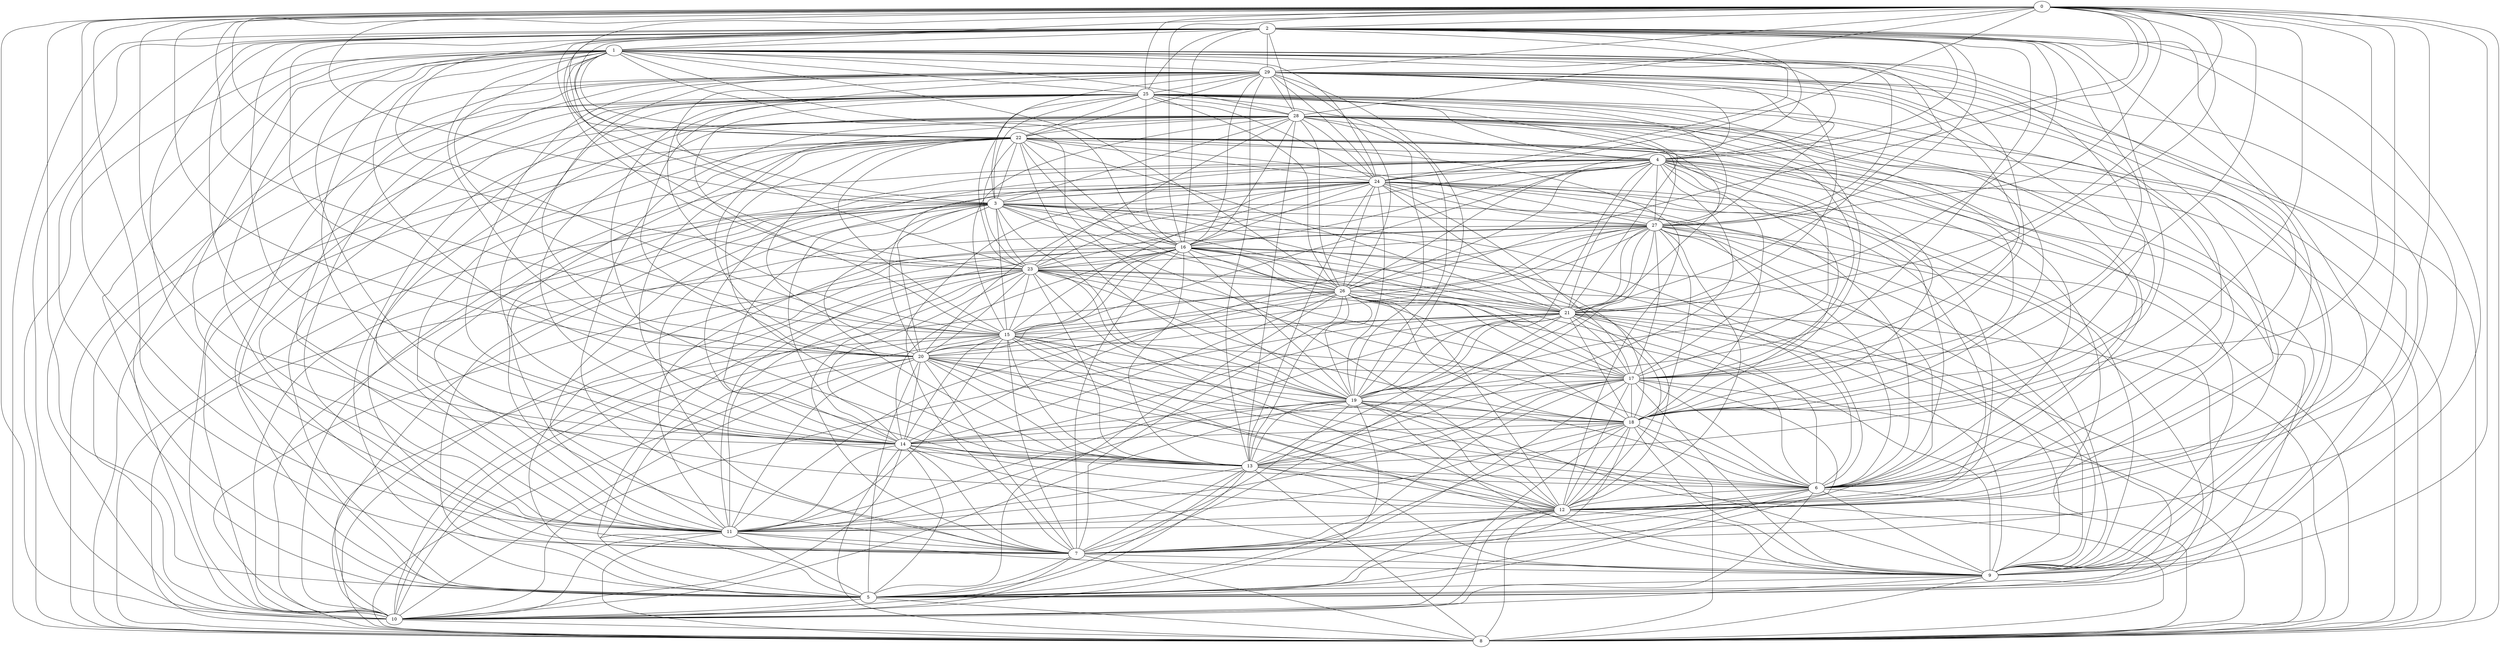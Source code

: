 graph G {
0[label="0"]
1[label="1"]
2[label="2"]
3[label="3"]
4[label="4"]
5[label="5"]
6[label="6"]
7[label="7"]
8[label="8"]
9[label="9"]
10[label="10"]
11[label="11"]
12[label="12"]
13[label="13"]
14[label="14"]
15[label="15"]
16[label="16"]
17[label="17"]
18[label="18"]
19[label="19"]
20[label="20"]
21[label="21"]
22[label="22"]
23[label="23"]
24[label="24"]
25[label="25"]
26[label="26"]
27[label="27"]
28[label="28"]
29[label="29"]
26 -- 18
15 -- 22
24 -- 16
17 -- 13
22 -- 14
7 -- 9
19 -- 15
26 -- 29
3 -- 6
10 -- 11
1 -- 19
28 -- 29
4 -- 17
6 -- 14
20 -- 26
21 -- 23
18 -- 24
16 -- 21
15 -- 29
7 -- 12
16 -- 4
13 -- 22
21 -- 15
23 -- 29
7 -- 22
16 -- 13
22 -- 10
2 -- 7
28 -- 14
19 -- 8
19 -- 23
18 -- 6
25 -- 21
10 -- 6
11 -- 29
5 -- 14
21 -- 28
0 -- 6
8 -- 18
5 -- 13
11 -- 2
12 -- 28
26 -- 11
10 -- 15
12 -- 10
0 -- 18
25 -- 19
28 -- 18
27 -- 13
11 -- 8
1 -- 27
3 -- 27
22 -- 27
12 -- 2
25 -- 23
15 -- 2
13 -- 4
26 -- 24
2 -- 25
22 -- 11
9 -- 2
17 -- 16
4 -- 25
21 -- 4
0 -- 25
17 -- 19
12 -- 0
16 -- 22
12 -- 25
26 -- 2
2 -- 20
9 -- 24
1 -- 13
9 -- 10
17 -- 21
1 -- 28
14 -- 10
12 -- 17
7 -- 20
29 -- 4
16 -- 2
29 -- 13
22 -- 19
27 -- 28
7 -- 25
28 -- 5
8 -- 14
6 -- 15
6 -- 27
24 -- 25
12 -- 21
15 -- 28
6 -- 24
28 -- 4
14 -- 12
25 -- 8
24 -- 10
23 -- 6
28 -- 16
24 -- 7
29 -- 18
17 -- 27
16 -- 3
26 -- 8
15 -- 1
14 -- 29
8 -- 27
13 -- 15
19 -- 2
5 -- 6
8 -- 21
5 -- 20
15 -- 18
23 -- 28
5 -- 21
5 -- 8
6 -- 12
4 -- 8
24 -- 23
19 -- 9
18 -- 20
16 -- 9
24 -- 27
25 -- 13
4 -- 14
8 -- 20
5 -- 0
3 -- 0
25 -- 16
3 -- 19
16 -- 10
6 -- 11
14 -- 3
20 -- 0
19 -- 29
10 -- 13
20 -- 1
16 -- 23
23 -- 15
23 -- 13
21 -- 9
10 -- 2
20 -- 29
1 -- 7
15 -- 3
29 -- 3
7 -- 28
2 -- 5
16 -- 29
23 -- 3
12 -- 13
2 -- 8
28 -- 10
5 -- 26
10 -- 3
15 -- 20
1 -- 0
20 -- 22
16 -- 14
7 -- 19
7 -- 18
11 -- 20
12 -- 9
11 -- 13
22 -- 24
24 -- 14
4 -- 1
23 -- 26
23 -- 0
12 -- 26
13 -- 19
26 -- 27
6 -- 9
22 -- 8
6 -- 28
14 -- 13
0 -- 28
15 -- 5
21 -- 7
11 -- 21
25 -- 9
15 -- 27
22 -- 29
5 -- 10
4 -- 11
18 -- 27
18 -- 3
11 -- 23
12 -- 22
12 -- 1
0 -- 26
24 -- 11
1 -- 5
3 -- 9
22 -- 21
1 -- 26
17 -- 6
15 -- 24
6 -- 25
25 -- 1
1 -- 21
4 -- 2
22 -- 26
21 -- 14
2 -- 1
21 -- 27
8 -- 6
26 -- 4
24 -- 29
11 -- 28
27 -- 7
15 -- 4
18 -- 16
7 -- 0
9 -- 23
27 -- 16
12 -- 16
5 -- 17
12 -- 18
17 -- 0
5 -- 7
24 -- 19
10 -- 21
28 -- 8
19 -- 20
23 -- 5
18 -- 5
1 -- 14
0 -- 21
6 -- 7
3 -- 5
19 -- 21
6 -- 20
8 -- 16
2 -- 22
28 -- 13
26 -- 28
11 -- 7
11 -- 0
23 -- 8
21 -- 3
12 -- 29
28 -- 20
19 -- 6
18 -- 9
26 -- 16
13 -- 6
15 -- 14
20 -- 10
20 -- 13
18 -- 23
12 -- 20
13 -- 21
16 -- 11
29 -- 7
0 -- 8
8 -- 29
23 -- 2
1 -- 8
15 -- 11
9 -- 20
1 -- 9
25 -- 11
14 -- 7
17 -- 7
23 -- 1
1 -- 6
0 -- 22
19 -- 26
19 -- 14
9 -- 11
28 -- 22
9 -- 4
26 -- 3
3 -- 22
24 -- 3
19 -- 11
7 -- 23
20 -- 24
28 -- 3
28 -- 9
17 -- 2
23 -- 10
29 -- 17
2 -- 6
27 -- 25
13 -- 26
17 -- 8
29 -- 21
19 -- 12
5 -- 29
27 -- 5
12 -- 4
7 -- 8
3 -- 1
5 -- 12
11 -- 18
5 -- 16
7 -- 26
4 -- 24
16 -- 15
23 -- 22
11 -- 5
0 -- 27
9 -- 0
22 -- 5
23 -- 4
20 -- 25
14 -- 17
23 -- 20
14 -- 11
9 -- 5
2 -- 18
15 -- 26
25 -- 28
15 -- 12
25 -- 5
25 -- 26
16 -- 6
1 -- 17
14 -- 2
0 -- 14
9 -- 13
20 -- 14
15 -- 0
10 -- 8
28 -- 2
1 -- 29
10 -- 27
6 -- 4
0 -- 10
10 -- 1
1 -- 22
3 -- 8
13 -- 18
29 -- 25
25 -- 15
11 -- 17
24 -- 13
25 -- 17
26 -- 10
2 -- 24
11 -- 3
12 -- 8
27 -- 29
25 -- 3
4 -- 20
19 -- 18
13 -- 0
18 -- 1
21 -- 6
18 -- 10
17 -- 18
24 -- 5
26 -- 9
8 -- 13
22 -- 9
22 -- 17
20 -- 17
8 -- 24
14 -- 9
17 -- 3
20 -- 27
24 -- 28
21 -- 2
3 -- 7
4 -- 7
1 -- 11
15 -- 7
1 -- 16
15 -- 9
27 -- 4
20 -- 3
19 -- 16
9 -- 27
10 -- 25
5 -- 4
22 -- 6
18 -- 14
29 -- 0
7 -- 13
18 -- 25
15 -- 8
22 -- 25
1 -- 24
7 -- 10
19 -- 10
6 -- 29
3 -- 13
27 -- 11
2 -- 13
19 -- 27
0 -- 16
10 -- 17
27 -- 14
7 -- 16
20 -- 21
4 -- 18
26 -- 21
0 -- 4
18 -- 21
22 -- 4
28 -- 19
9 -- 17
3 -- 2
21 -- 24
27 -- 2
12 -- 11
22 -- 18
14 -- 26
14 -- 23
23 -- 27
20 -- 16
4 -- 19
12 -- 27
28 -- 17
12 -- 24
12 -- 3
29 -- 2
19 -- 5
0 -- 2
29 -- 9
0 -- 24
14 -- 25
19 -- 0
4 -- 10
26 -- 17
15 -- 17
24 -- 17
17 -- 23
23 -- 12
10 -- 29
3 -- 4
26 -- 6
9 -- 8
}
